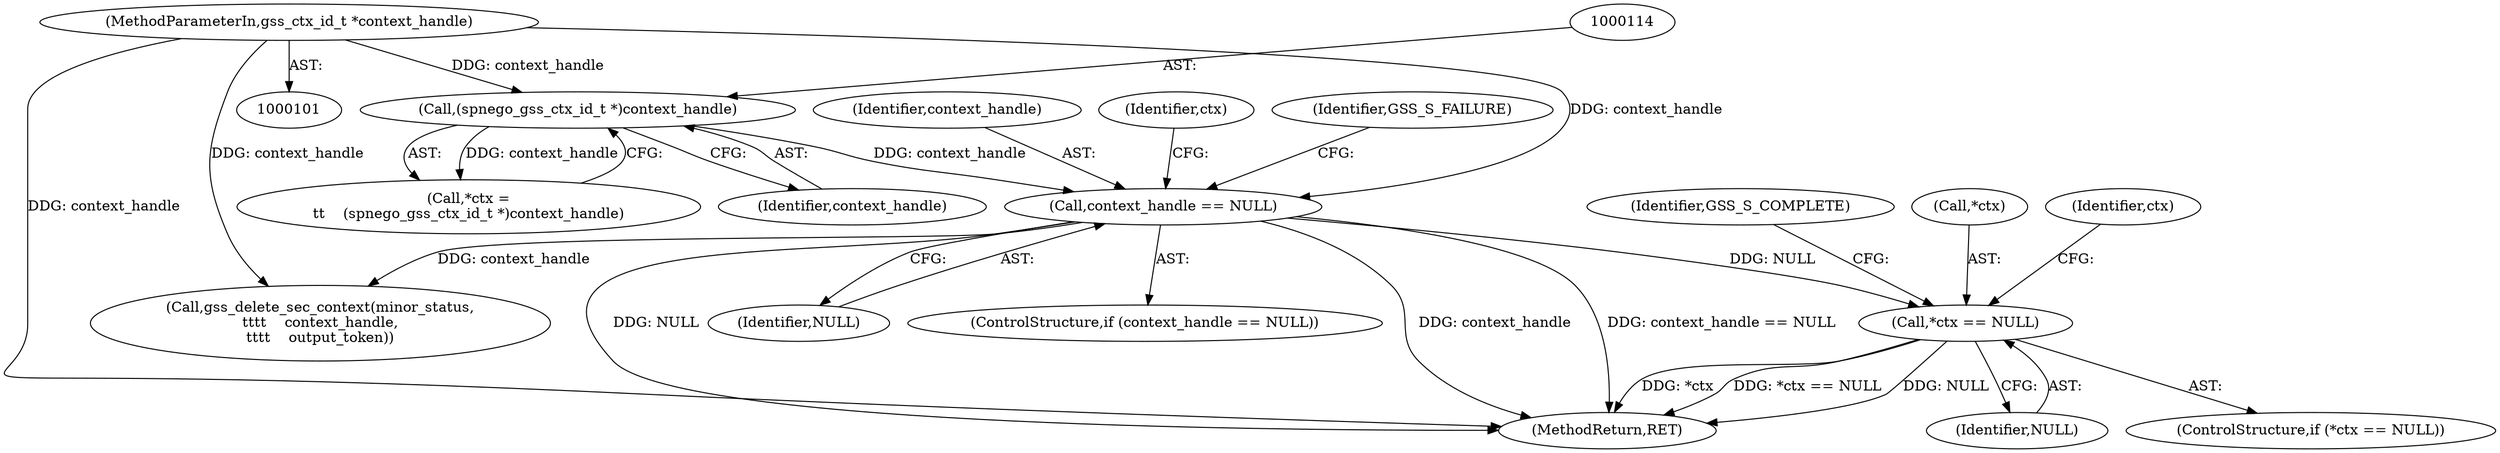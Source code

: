 digraph "0_krb5_b51b33f2bc5d1497ddf5bd107f791c101695000d_6@pointer" {
"1000127" [label="(Call,*ctx == NULL)"];
"1000121" [label="(Call,context_handle == NULL)"];
"1000113" [label="(Call,(spnego_gss_ctx_id_t *)context_handle)"];
"1000103" [label="(MethodParameterIn,gss_ctx_id_t *context_handle)"];
"1000122" [label="(Identifier,context_handle)"];
"1000113" [label="(Call,(spnego_gss_ctx_id_t *)context_handle)"];
"1000130" [label="(Identifier,NULL)"];
"1000159" [label="(Call,gss_delete_sec_context(minor_status,\n\t\t\t\t    context_handle,\n\t\t\t\t    output_token))"];
"1000126" [label="(ControlStructure,if (*ctx == NULL))"];
"1000121" [label="(Call,context_handle == NULL)"];
"1000129" [label="(Identifier,ctx)"];
"1000128" [label="(Call,*ctx)"];
"1000120" [label="(ControlStructure,if (context_handle == NULL))"];
"1000125" [label="(Identifier,GSS_S_FAILURE)"];
"1000103" [label="(MethodParameterIn,gss_ctx_id_t *context_handle)"];
"1000111" [label="(Call,*ctx =\n\t\t    (spnego_gss_ctx_id_t *)context_handle)"];
"1000165" [label="(MethodReturn,RET)"];
"1000137" [label="(Identifier,ctx)"];
"1000115" [label="(Identifier,context_handle)"];
"1000123" [label="(Identifier,NULL)"];
"1000127" [label="(Call,*ctx == NULL)"];
"1000132" [label="(Identifier,GSS_S_COMPLETE)"];
"1000127" -> "1000126"  [label="AST: "];
"1000127" -> "1000130"  [label="CFG: "];
"1000128" -> "1000127"  [label="AST: "];
"1000130" -> "1000127"  [label="AST: "];
"1000132" -> "1000127"  [label="CFG: "];
"1000137" -> "1000127"  [label="CFG: "];
"1000127" -> "1000165"  [label="DDG: NULL"];
"1000127" -> "1000165"  [label="DDG: *ctx"];
"1000127" -> "1000165"  [label="DDG: *ctx == NULL"];
"1000121" -> "1000127"  [label="DDG: NULL"];
"1000121" -> "1000120"  [label="AST: "];
"1000121" -> "1000123"  [label="CFG: "];
"1000122" -> "1000121"  [label="AST: "];
"1000123" -> "1000121"  [label="AST: "];
"1000125" -> "1000121"  [label="CFG: "];
"1000129" -> "1000121"  [label="CFG: "];
"1000121" -> "1000165"  [label="DDG: context_handle == NULL"];
"1000121" -> "1000165"  [label="DDG: NULL"];
"1000121" -> "1000165"  [label="DDG: context_handle"];
"1000113" -> "1000121"  [label="DDG: context_handle"];
"1000103" -> "1000121"  [label="DDG: context_handle"];
"1000121" -> "1000159"  [label="DDG: context_handle"];
"1000113" -> "1000111"  [label="AST: "];
"1000113" -> "1000115"  [label="CFG: "];
"1000114" -> "1000113"  [label="AST: "];
"1000115" -> "1000113"  [label="AST: "];
"1000111" -> "1000113"  [label="CFG: "];
"1000113" -> "1000111"  [label="DDG: context_handle"];
"1000103" -> "1000113"  [label="DDG: context_handle"];
"1000103" -> "1000101"  [label="AST: "];
"1000103" -> "1000165"  [label="DDG: context_handle"];
"1000103" -> "1000159"  [label="DDG: context_handle"];
}
